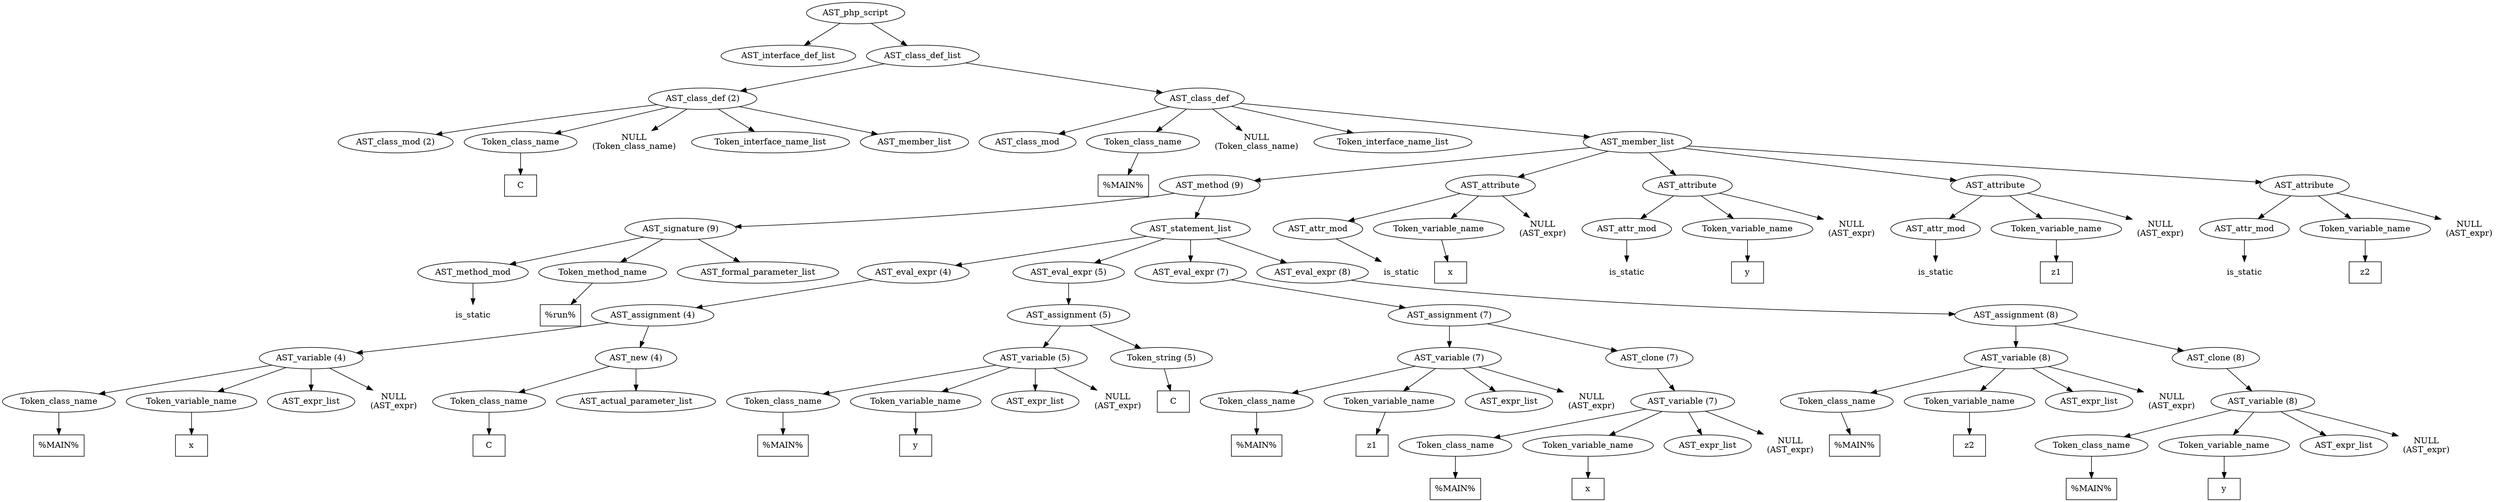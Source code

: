 /*
 * AST in dot format generated by phc -- the PHP compiler
 */

digraph AST {
node_0 [label="AST_php_script"];
node_1 [label="AST_interface_def_list"];
node_2 [label="AST_class_def_list"];
node_3 [label="AST_class_def (2)"];
node_4 [label="AST_class_mod (2)"];
node_5 [label="Token_class_name"];
node_6 [label="C", shape=box]
node_5 -> node_6;
node_7 [label="NULL\n(Token_class_name)", shape=plaintext]
node_8 [label="Token_interface_name_list"];
node_9 [label="AST_member_list"];
node_3 -> node_9;
node_3 -> node_8;
node_3 -> node_7;
node_3 -> node_5;
node_3 -> node_4;
node_10 [label="AST_class_def"];
node_11 [label="AST_class_mod"];
node_12 [label="Token_class_name"];
node_13 [label="%MAIN%", shape=box]
node_12 -> node_13;
node_14 [label="NULL\n(Token_class_name)", shape=plaintext]
node_15 [label="Token_interface_name_list"];
node_16 [label="AST_member_list"];
node_17 [label="AST_method (9)"];
node_18 [label="AST_signature (9)"];
node_19 [label="AST_method_mod"];
node_20 [label="is_static", shape=plaintext]
node_19 -> node_20;
node_21 [label="Token_method_name"];
node_22 [label="%run%", shape=box]
node_21 -> node_22;
node_23 [label="AST_formal_parameter_list"];
node_18 -> node_23;
node_18 -> node_21;
node_18 -> node_19;
node_24 [label="AST_statement_list"];
node_25 [label="AST_eval_expr (4)"];
node_26 [label="AST_assignment (4)"];
node_27 [label="AST_variable (4)"];
node_28 [label="Token_class_name"];
node_29 [label="%MAIN%", shape=box]
node_28 -> node_29;
node_30 [label="Token_variable_name"];
node_31 [label="x", shape=box]
node_30 -> node_31;
node_32 [label="AST_expr_list"];
node_33 [label="NULL\n(AST_expr)", shape=plaintext]
node_27 -> node_33;
node_27 -> node_32;
node_27 -> node_30;
node_27 -> node_28;
node_34 [label="AST_new (4)"];
node_35 [label="Token_class_name"];
node_36 [label="C", shape=box]
node_35 -> node_36;
node_37 [label="AST_actual_parameter_list"];
node_34 -> node_37;
node_34 -> node_35;
node_26 -> node_34;
node_26 -> node_27;
node_25 -> node_26;
node_38 [label="AST_eval_expr (5)"];
node_39 [label="AST_assignment (5)"];
node_40 [label="AST_variable (5)"];
node_41 [label="Token_class_name"];
node_42 [label="%MAIN%", shape=box]
node_41 -> node_42;
node_43 [label="Token_variable_name"];
node_44 [label="y", shape=box]
node_43 -> node_44;
node_45 [label="AST_expr_list"];
node_46 [label="NULL\n(AST_expr)", shape=plaintext]
node_40 -> node_46;
node_40 -> node_45;
node_40 -> node_43;
node_40 -> node_41;
node_47 [label="Token_string (5)"];
node_48 [label="C", shape=box]
node_47 -> node_48;
node_39 -> node_47;
node_39 -> node_40;
node_38 -> node_39;
node_49 [label="AST_eval_expr (7)"];
node_50 [label="AST_assignment (7)"];
node_51 [label="AST_variable (7)"];
node_52 [label="Token_class_name"];
node_53 [label="%MAIN%", shape=box]
node_52 -> node_53;
node_54 [label="Token_variable_name"];
node_55 [label="z1", shape=box]
node_54 -> node_55;
node_56 [label="AST_expr_list"];
node_57 [label="NULL\n(AST_expr)", shape=plaintext]
node_51 -> node_57;
node_51 -> node_56;
node_51 -> node_54;
node_51 -> node_52;
node_58 [label="AST_clone (7)"];
node_59 [label="AST_variable (7)"];
node_60 [label="Token_class_name"];
node_61 [label="%MAIN%", shape=box]
node_60 -> node_61;
node_62 [label="Token_variable_name"];
node_63 [label="x", shape=box]
node_62 -> node_63;
node_64 [label="AST_expr_list"];
node_65 [label="NULL\n(AST_expr)", shape=plaintext]
node_59 -> node_65;
node_59 -> node_64;
node_59 -> node_62;
node_59 -> node_60;
node_58 -> node_59;
node_50 -> node_58;
node_50 -> node_51;
node_49 -> node_50;
node_66 [label="AST_eval_expr (8)"];
node_67 [label="AST_assignment (8)"];
node_68 [label="AST_variable (8)"];
node_69 [label="Token_class_name"];
node_70 [label="%MAIN%", shape=box]
node_69 -> node_70;
node_71 [label="Token_variable_name"];
node_72 [label="z2", shape=box]
node_71 -> node_72;
node_73 [label="AST_expr_list"];
node_74 [label="NULL\n(AST_expr)", shape=plaintext]
node_68 -> node_74;
node_68 -> node_73;
node_68 -> node_71;
node_68 -> node_69;
node_75 [label="AST_clone (8)"];
node_76 [label="AST_variable (8)"];
node_77 [label="Token_class_name"];
node_78 [label="%MAIN%", shape=box]
node_77 -> node_78;
node_79 [label="Token_variable_name"];
node_80 [label="y", shape=box]
node_79 -> node_80;
node_81 [label="AST_expr_list"];
node_82 [label="NULL\n(AST_expr)", shape=plaintext]
node_76 -> node_82;
node_76 -> node_81;
node_76 -> node_79;
node_76 -> node_77;
node_75 -> node_76;
node_67 -> node_75;
node_67 -> node_68;
node_66 -> node_67;
node_24 -> node_66;
node_24 -> node_49;
node_24 -> node_38;
node_24 -> node_25;
node_17 -> node_24;
node_17 -> node_18;
node_83 [label="AST_attribute"];
node_84 [label="AST_attr_mod"];
node_85 [label="is_static", shape=plaintext]
node_84 -> node_85;
node_86 [label="Token_variable_name"];
node_87 [label="x", shape=box]
node_86 -> node_87;
node_88 [label="NULL\n(AST_expr)", shape=plaintext]
node_83 -> node_88;
node_83 -> node_86;
node_83 -> node_84;
node_89 [label="AST_attribute"];
node_90 [label="AST_attr_mod"];
node_91 [label="is_static", shape=plaintext]
node_90 -> node_91;
node_92 [label="Token_variable_name"];
node_93 [label="y", shape=box]
node_92 -> node_93;
node_94 [label="NULL\n(AST_expr)", shape=plaintext]
node_89 -> node_94;
node_89 -> node_92;
node_89 -> node_90;
node_95 [label="AST_attribute"];
node_96 [label="AST_attr_mod"];
node_97 [label="is_static", shape=plaintext]
node_96 -> node_97;
node_98 [label="Token_variable_name"];
node_99 [label="z1", shape=box]
node_98 -> node_99;
node_100 [label="NULL\n(AST_expr)", shape=plaintext]
node_95 -> node_100;
node_95 -> node_98;
node_95 -> node_96;
node_101 [label="AST_attribute"];
node_102 [label="AST_attr_mod"];
node_103 [label="is_static", shape=plaintext]
node_102 -> node_103;
node_104 [label="Token_variable_name"];
node_105 [label="z2", shape=box]
node_104 -> node_105;
node_106 [label="NULL\n(AST_expr)", shape=plaintext]
node_101 -> node_106;
node_101 -> node_104;
node_101 -> node_102;
node_16 -> node_101;
node_16 -> node_95;
node_16 -> node_89;
node_16 -> node_83;
node_16 -> node_17;
node_10 -> node_16;
node_10 -> node_15;
node_10 -> node_14;
node_10 -> node_12;
node_10 -> node_11;
node_2 -> node_10;
node_2 -> node_3;
node_0 -> node_2;
node_0 -> node_1;
}

